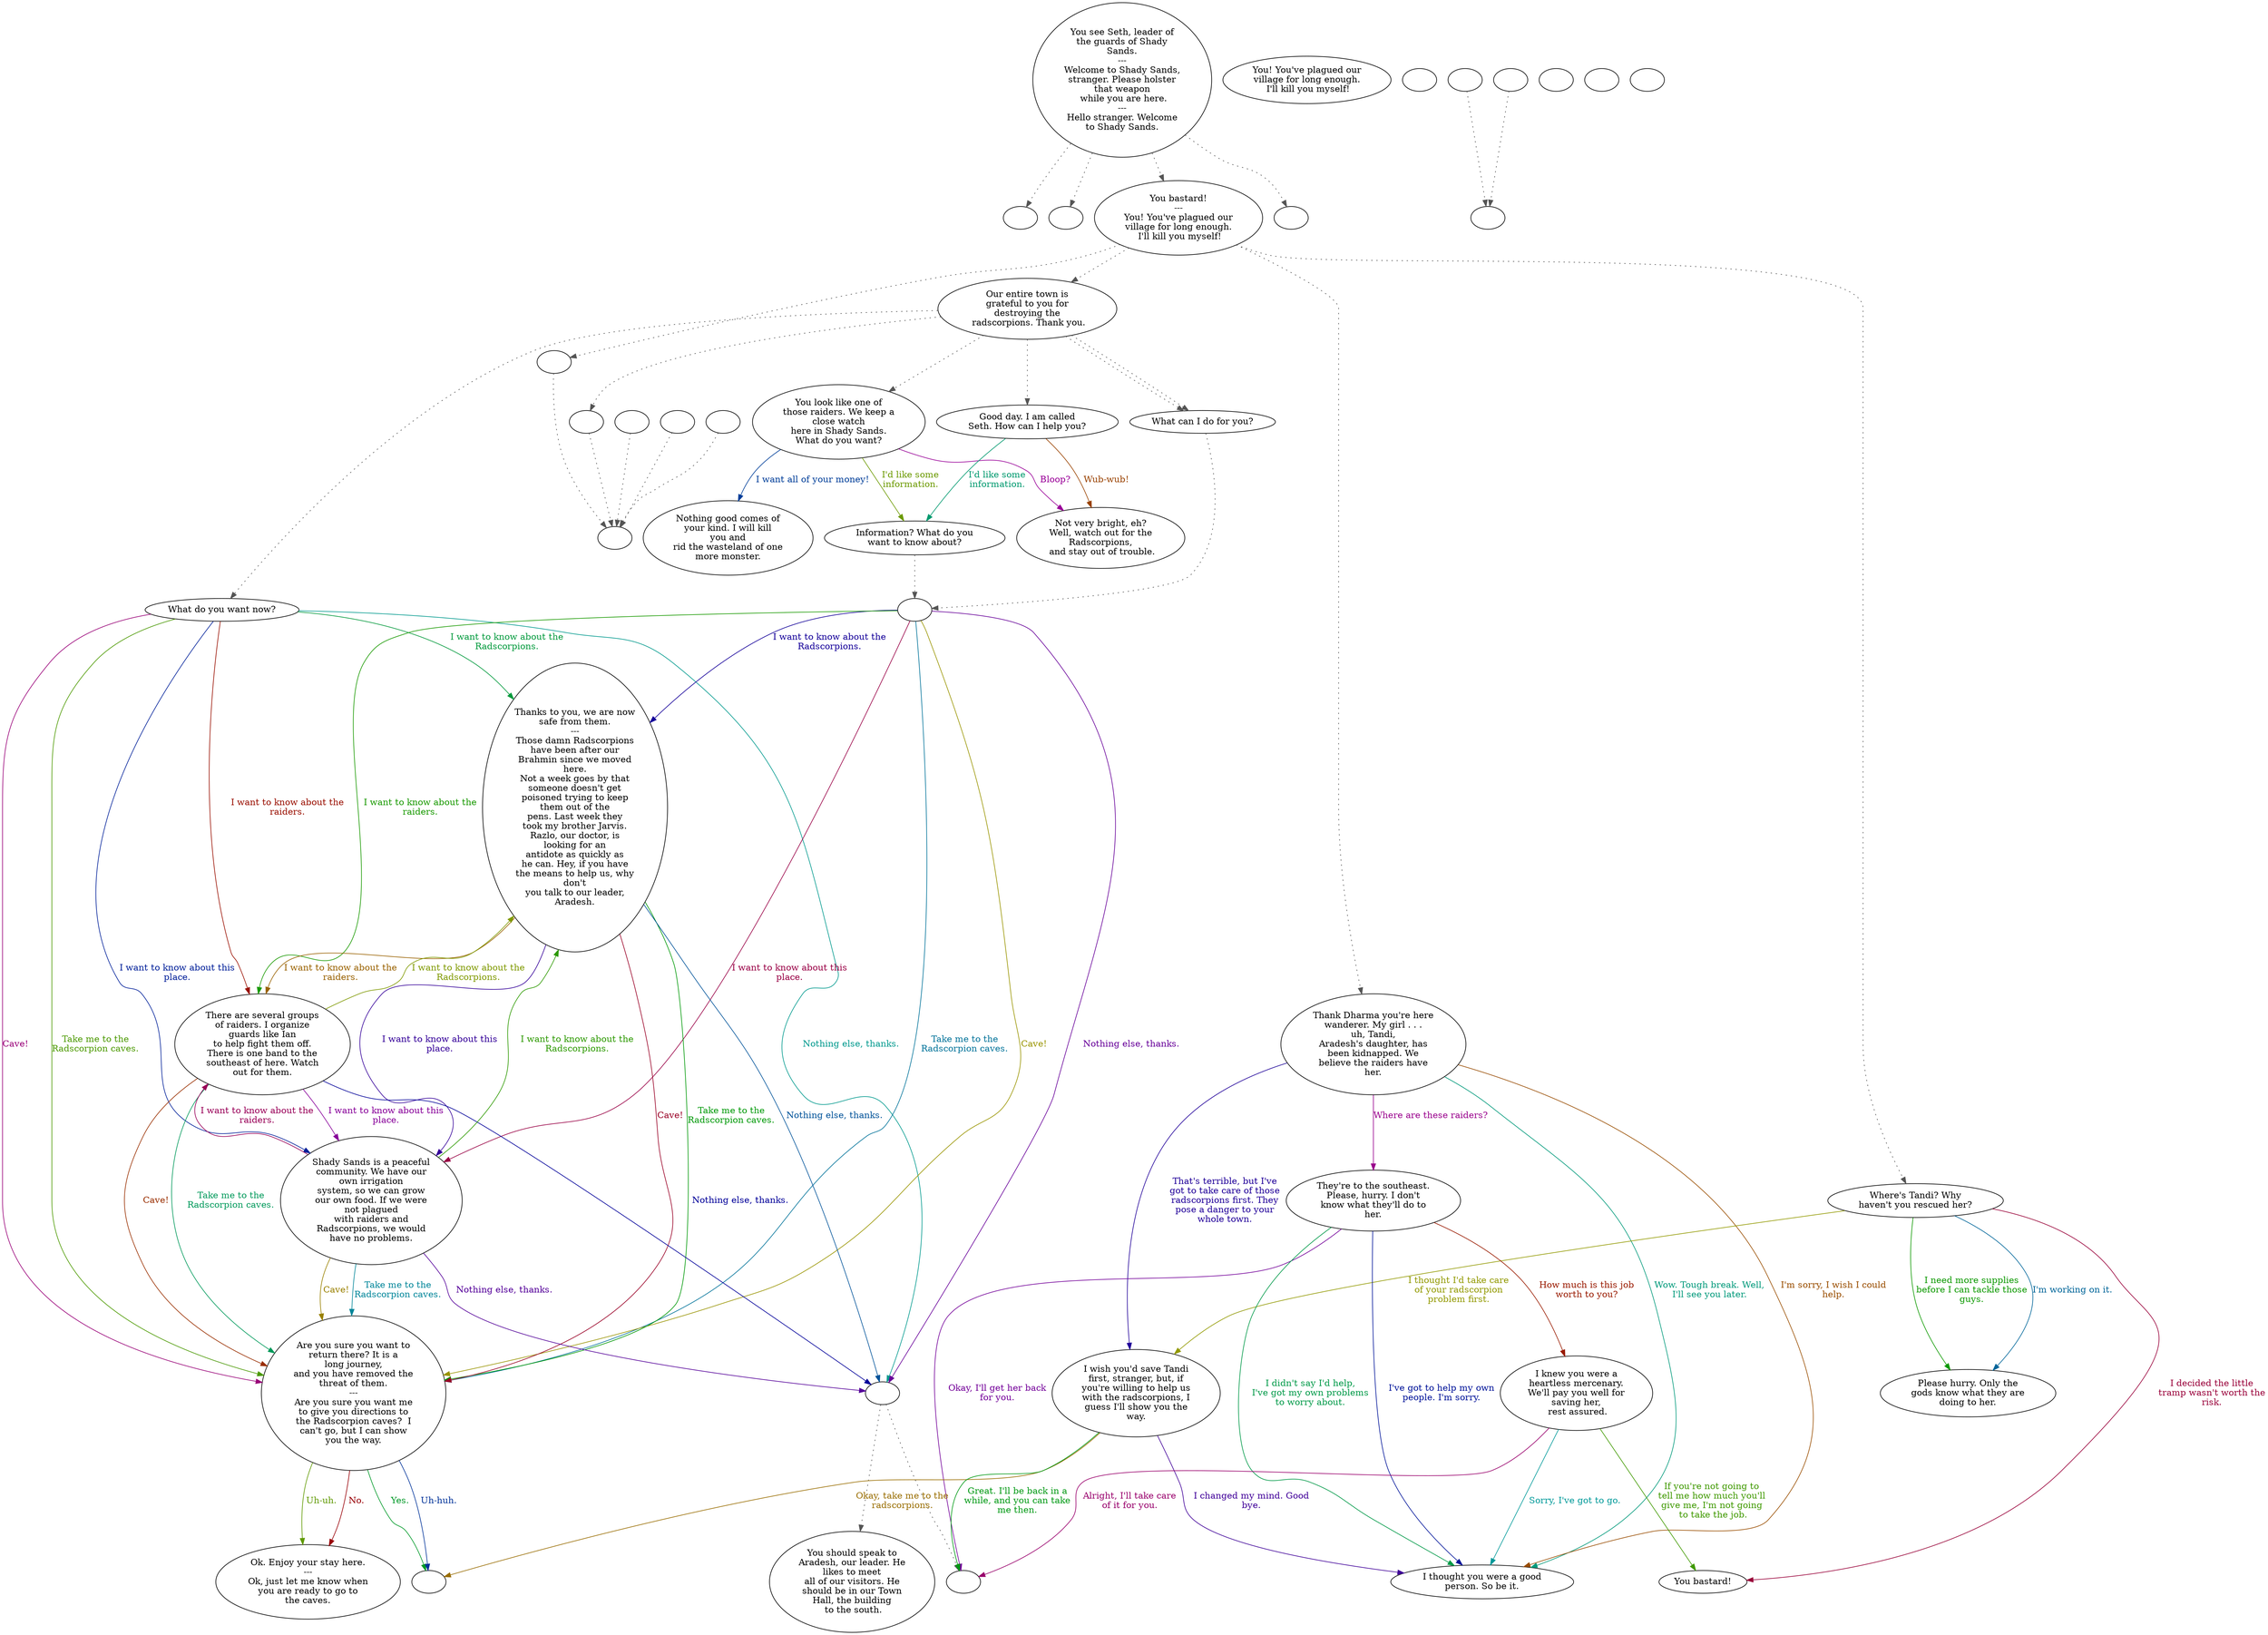 digraph SETH {
  "start" [style=filled       fillcolor="#FFFFFF"       color="#000000"]
  "start" -> "combat_p_proc" [style=dotted color="#555555"]
  "start" -> "map_update_p_proc" [style=dotted color="#555555"]
  "start" -> "talk_p_proc" [style=dotted color="#555555"]
  "start" -> "destroy_p_proc" [style=dotted color="#555555"]
  "start" [label="You see Seth, leader of\nthe guards of Shady\nSands.\n---\nWelcome to Shady Sands,\nstranger. Please holster\nthat weapon\n while you are here.\n---\nHello stranger. Welcome\nto Shady Sands."]
  "combat_p_proc" [style=filled       fillcolor="#FFFFFF"       color="#000000"]
  "combat_p_proc" [label=""]
  "map_update_p_proc" [style=filled       fillcolor="#FFFFFF"       color="#000000"]
  "map_update_p_proc" [label=""]
  "talk_p_proc" [style=filled       fillcolor="#FFFFFF"       color="#000000"]
  "talk_p_proc" -> "get_reaction" [style=dotted color="#555555"]
  "talk_p_proc" -> "TanSeth00" [style=dotted color="#555555"]
  "talk_p_proc" -> "TanSeth01" [style=dotted color="#555555"]
  "talk_p_proc" -> "pick_start" [style=dotted color="#555555"]
  "talk_p_proc" [label="You bastard!\n---\nYou! You've plagued our\nvillage for long enough.\n I'll kill you myself!"]
  "destroy_p_proc" [style=filled       fillcolor="#FFFFFF"       color="#000000"]
  "destroy_p_proc" [label=""]
  "travel" [style=filled       fillcolor="#FFFFFF"       color="#000000"]
  "travel" [label=""]
  "no_travel" [style=filled       fillcolor="#FFFFFF"       color="#000000"]
  "no_travel" [label="Ok. Enjoy your stay here.\n---\nOk, just let me know when\nyou are ready to go to\nthe caves."]
  "pick_start" [style=filled       fillcolor="#FFFFFF"       color="#000000"]
  "pick_start" -> "Seth04" [style=dotted color="#555555"]
  "pick_start" -> "Seth05" [style=dotted color="#555555"]
  "pick_start" -> "BigUpReact" [style=dotted color="#555555"]
  "pick_start" -> "Seth07" [style=dotted color="#555555"]
  "pick_start" -> "Seth09" [style=dotted color="#555555"]
  "pick_start" -> "Seth07" [style=dotted color="#555555"]
  "pick_start" [label="Our entire town is\ngrateful to you for\ndestroying the\n radscorpions. Thank you."]
  "Seth01" [style=filled       fillcolor="#FFFFFF"       color="#000000"]
  "Seth01" [label="You! You've plagued our\nvillage for long enough.\n I'll kill you myself!"]
  "Seth02" [style=filled       fillcolor="#FFFFFF"       color="#000000"]
  "Seth02" [label="Nothing good comes of\nyour kind. I will kill\nyou and\nrid the wasteland of one\nmore monster."]
  "Seth03" [style=filled       fillcolor="#FFFFFF"       color="#000000"]
  "Seth03" [label="Not very bright, eh?\nWell, watch out for the\nRadscorpions,\n and stay out of trouble."]
  "Seth04" [style=filled       fillcolor="#FFFFFF"       color="#000000"]
  "Seth04" [label="You look like one of\nthose raiders. We keep a\nclose watch\nhere in Shady Sands.\nWhat do you want?"]
  "Seth04" -> "Seth02" [label="I want all of your money!" color="#003E99" fontcolor="#003E99"]
  "Seth04" -> "Seth06" [label="I'd like some\ninformation." color="#6B9900" fontcolor="#6B9900"]
  "Seth04" -> "Seth03" [label="Bloop?" color="#990098" fontcolor="#990098"]
  "Seth05" [style=filled       fillcolor="#FFFFFF"       color="#000000"]
  "Seth05" [label="Good day. I am called\nSeth. How can I help you?"]
  "Seth05" -> "Seth06" [label="I'd like some\ninformation." color="#00996E" fontcolor="#00996E"]
  "Seth05" -> "Seth03" [label="Wub-wub!" color="#994100" fontcolor="#994100"]
  "Seth06" [style=filled       fillcolor="#FFFFFF"       color="#000000"]
  "Seth06" -> "Seth08" [style=dotted color="#555555"]
  "Seth06" [label="Information? What do you\nwant to know about?"]
  "Seth07" [style=filled       fillcolor="#FFFFFF"       color="#000000"]
  "Seth07" -> "Seth08" [style=dotted color="#555555"]
  "Seth07" [label="What can I do for you?"]
  "Seth08" [style=filled       fillcolor="#FFFFFF"       color="#000000"]
  "Seth08" [label=""]
  "Seth08" -> "Seth10" [label="I want to know about the\nRadscorpions." color="#140099" fontcolor="#140099"]
  "Seth08" -> "Seth11" [label="I want to know about the\nraiders." color="#189900" fontcolor="#189900"]
  "Seth08" -> "Seth12" [label="I want to know about this\nplace." color="#990045" fontcolor="#990045"]
  "Seth08" -> "Seth13" [label="Take me to the\nRadscorpion caves." color="#007299" fontcolor="#007299"]
  "Seth08" -> "Seth13" [label="Cave!" color="#999400" fontcolor="#999400"]
  "Seth08" -> "Seth08a" [label="Nothing else, thanks." color="#670099" fontcolor="#670099"]
  "Seth08a" [style=filled       fillcolor="#FFFFFF"       color="#000000"]
  "Seth08a" -> "Seth14" [style=dotted color="#555555"]
  "Seth08a" -> "Sethend" [style=dotted color="#555555"]
  "Seth08a" [label=""]
  "Seth09" [style=filled       fillcolor="#FFFFFF"       color="#000000"]
  "Seth09" [label="What do you want now?"]
  "Seth09" -> "Seth10" [label="I want to know about the\nRadscorpions." color="#00993B" fontcolor="#00993B"]
  "Seth09" -> "Seth11" [label="I want to know about the\nraiders." color="#990E00" fontcolor="#990E00"]
  "Seth09" -> "Seth12" [label="I want to know about this\nplace." color="#001F99" fontcolor="#001F99"]
  "Seth09" -> "Seth13" [label="Take me to the\nRadscorpion caves." color="#4B9900" fontcolor="#4B9900"]
  "Seth09" -> "Seth13" [label="Cave!" color="#990078" fontcolor="#990078"]
  "Seth09" -> "Seth08a" [label="Nothing else, thanks." color="#00998D" fontcolor="#00998D"]
  "Seth10" [style=filled       fillcolor="#FFFFFF"       color="#000000"]
  "Seth10" [label="Thanks to you, we are now\nsafe from them.\n---\nThose damn Radscorpions\nhave been after our\nBrahmin since we moved\nhere.\nNot a week goes by that\nsomeone doesn't get\npoisoned trying to keep\nthem out of the\npens. Last week they\ntook my brother Jarvis.\nRazlo, our doctor, is\nlooking for an\nantidote as quickly as\nhe can. Hey, if you have\nthe means to help us, why\ndon't\nyou talk to our leader,\nAradesh."]
  "Seth10" -> "Seth11" [label="I want to know about the\nraiders." color="#996100" fontcolor="#996100"]
  "Seth10" -> "Seth12" [label="I want to know about this\nplace." color="#340099" fontcolor="#340099"]
  "Seth10" -> "Seth13" [label="Take me to the\nRadscorpion caves." color="#009907" fontcolor="#009907"]
  "Seth10" -> "Seth13" [label="Cave!" color="#990025" fontcolor="#990025"]
  "Seth10" -> "Seth08a" [label="Nothing else, thanks." color="#005299" fontcolor="#005299"]
  "Seth11" [style=filled       fillcolor="#FFFFFF"       color="#000000"]
  "Seth11" [label="There are several groups\nof raiders. I organize\nguards like Ian\nto help fight them off.\nThere is one band to the\nsoutheast of here. Watch\nout for them."]
  "Seth11" -> "Seth10" [label="I want to know about the\nRadscorpions." color="#7F9900" fontcolor="#7F9900"]
  "Seth11" -> "Seth12" [label="I want to know about this\nplace." color="#870099" fontcolor="#870099"]
  "Seth11" -> "Seth13" [label="Take me to the\nRadscorpion caves." color="#00995A" fontcolor="#00995A"]
  "Seth11" -> "Seth13" [label="Cave!" color="#992E00" fontcolor="#992E00"]
  "Seth11" -> "Seth08a" [label="Nothing else, thanks." color="#010099" fontcolor="#010099"]
  "Seth12" [style=filled       fillcolor="#FFFFFF"       color="#000000"]
  "Seth12" [label="Shady Sands is a peaceful\ncommunity. We have our\nown irrigation\nsystem, so we can grow\nour own food. If we were\nnot plagued\nwith raiders and\nRadscorpions, we would\nhave no problems."]
  "Seth12" -> "Seth10" [label="I want to know about the\nRadscorpions." color="#2C9900" fontcolor="#2C9900"]
  "Seth12" -> "Seth11" [label="I want to know about the\nraiders." color="#990058" fontcolor="#990058"]
  "Seth12" -> "Seth13" [label="Take me to the\nRadscorpion caves." color="#008599" fontcolor="#008599"]
  "Seth12" -> "Seth13" [label="Cave!" color="#998000" fontcolor="#998000"]
  "Seth12" -> "Seth08a" [label="Nothing else, thanks." color="#540099" fontcolor="#540099"]
  "Seth13" [style=filled       fillcolor="#FFFFFF"       color="#000000"]
  "Seth13" [label="Are you sure you want to\nreturn there? It is a\nlong journey,\nand you have removed the\nthreat of them.\n---\nAre you sure you want me\nto give you directions to\nthe Radscorpion caves?  I\ncan't go, but I can show\nyou the way."]
  "Seth13" -> "travel" [label="Yes." color="#009927" fontcolor="#009927"]
  "Seth13" -> "no_travel" [label="No." color="#990006" fontcolor="#990006"]
  "Seth13" -> "travel" [label="Uh-huh." color="#003299" fontcolor="#003299"]
  "Seth13" -> "no_travel" [label="Uh-uh." color="#5F9900" fontcolor="#5F9900"]
  "Seth14" [style=filled       fillcolor="#FFFFFF"       color="#000000"]
  "Seth14" [label="You should speak to\nAradesh, our leader. He\nlikes to meet\nall of our visitors. He\nshould be in our Town\nHall, the building\n to the south."]
  "Sethend" [style=filled       fillcolor="#FFFFFF"       color="#000000"]
  "Sethend" [label=""]
  "TanSeth00" [style=filled       fillcolor="#FFFFFF"       color="#000000"]
  "TanSeth00" [label="Thank Dharma you're here\nwanderer. My girl . . .\nuh, Tandi,\nAradesh's daughter, has\nbeen kidnapped. We\nbelieve the raiders have\nher."]
  "TanSeth00" -> "TanSeth03" [label="Where are these raiders?" color="#99008C" fontcolor="#99008C"]
  "TanSeth00" -> "TanSeth02" [label="Wow. Tough break. Well,\nI'll see you later." color="#00997A" fontcolor="#00997A"]
  "TanSeth00" -> "TanSeth02" [label="I'm sorry, I wish I could\nhelp." color="#994D00" fontcolor="#994D00"]
  "TanSeth00" -> "TanSeth07" [label="That's terrible, but I've\ngot to take care of those\nradscorpions first. They\npose a danger to your\nwhole town." color="#200099" fontcolor="#200099"]
  "TanSeth01" [style=filled       fillcolor="#FFFFFF"       color="#000000"]
  "TanSeth01" [label="Where's Tandi? Why\nhaven't you rescued her?"]
  "TanSeth01" -> "TanSeth06" [label="I need more supplies\nbefore I can tackle those\nguys." color="#0C9900" fontcolor="#0C9900"]
  "TanSeth01" -> "TanSeth05" [label="I decided the little\ntramp wasn't worth the\nrisk." color="#990039" fontcolor="#990039"]
  "TanSeth01" -> "TanSeth06" [label="I'm working on it." color="#006599" fontcolor="#006599"]
  "TanSeth01" -> "TanSeth07" [label="I thought I'd take care\nof your radscorpion\nproblem first." color="#929900" fontcolor="#929900"]
  "TanSeth02" [style=filled       fillcolor="#FFFFFF"       color="#000000"]
  "TanSeth02" [label="I thought you were a good\nperson. So be it."]
  "TanSeth03" [style=filled       fillcolor="#FFFFFF"       color="#000000"]
  "TanSeth03" [label="They're to the southeast.\nPlease, hurry. I don't\nknow what they'll do to\nher."]
  "TanSeth03" -> "Sethend" [label="Okay, I'll get her back\nfor you." color="#730099" fontcolor="#730099"]
  "TanSeth03" -> "TanSeth02" [label="I didn't say I'd help,\nI've got my own problems\nto worry about." color="#009947" fontcolor="#009947"]
  "TanSeth03" -> "TanSeth04" [label="How much is this job\nworth to you?" color="#991A00" fontcolor="#991A00"]
  "TanSeth03" -> "TanSeth02" [label="I've got to help my own\npeople. I'm sorry." color="#001399" fontcolor="#001399"]
  "TanSeth04" [style=filled       fillcolor="#FFFFFF"       color="#000000"]
  "TanSeth04" [label="I knew you were a\nheartless mercenary.\nWe'll pay you well for\nsaving her,\n rest assured."]
  "TanSeth04" -> "TanSeth05" [label="If you're not going to\ntell me how much you'll\ngive me, I'm not going\n to take the job." color="#3F9900" fontcolor="#3F9900"]
  "TanSeth04" -> "Sethend" [label="Alright, I'll take care\nof it for you." color="#99006C" fontcolor="#99006C"]
  "TanSeth04" -> "TanSeth02" [label="Sorry, I've got to go." color="#009999" fontcolor="#009999"]
  "TanSeth05" [style=filled       fillcolor="#FFFFFF"       color="#000000"]
  "TanSeth05" [label="You bastard!"]
  "TanSeth06" [style=filled       fillcolor="#FFFFFF"       color="#000000"]
  "TanSeth06" [label="Please hurry. Only the\ngods know what they are\ndoing to her."]
  "TanSeth07" [style=filled       fillcolor="#FFFFFF"       color="#000000"]
  "TanSeth07" [label="I wish you'd save Tandi\nfirst, stranger, but, if\nyou're willing to help us\nwith the radscorpions, I\nguess I'll show you the\nway."]
  "TanSeth07" -> "travel" [label="Okay, take me to the\nradscorpions." color="#996D00" fontcolor="#996D00"]
  "TanSeth07" -> "TanSeth02" [label="I changed my mind. Good\nbye." color="#400099" fontcolor="#400099"]
  "TanSeth07" -> "Sethend" [label="Great. I'll be back in a\nwhile, and you can take\nme then." color="#009913" fontcolor="#009913"]
  "sleeping" [style=filled       fillcolor="#FFFFFF"       color="#000000"]
  "sleeping" [label=""]
  "get_reaction" [style=filled       fillcolor="#FFFFFF"       color="#000000"]
  "get_reaction" -> "ReactToLevel" [style=dotted color="#555555"]
  "get_reaction" [label=""]
  "ReactToLevel" [style=filled       fillcolor="#FFFFFF"       color="#000000"]
  "ReactToLevel" [label=""]
  "LevelToReact" [style=filled       fillcolor="#FFFFFF"       color="#000000"]
  "LevelToReact" [label=""]
  "UpReact" [style=filled       fillcolor="#FFFFFF"       color="#000000"]
  "UpReact" -> "ReactToLevel" [style=dotted color="#555555"]
  "UpReact" [label=""]
  "DownReact" [style=filled       fillcolor="#FFFFFF"       color="#000000"]
  "DownReact" -> "ReactToLevel" [style=dotted color="#555555"]
  "DownReact" [label=""]
  "BottomReact" [style=filled       fillcolor="#FFFFFF"       color="#000000"]
  "BottomReact" [label=""]
  "TopReact" [style=filled       fillcolor="#FFFFFF"       color="#000000"]
  "TopReact" [label=""]
  "BigUpReact" [style=filled       fillcolor="#FFFFFF"       color="#000000"]
  "BigUpReact" -> "ReactToLevel" [style=dotted color="#555555"]
  "BigUpReact" [label=""]
  "BigDownReact" [style=filled       fillcolor="#FFFFFF"       color="#000000"]
  "BigDownReact" -> "ReactToLevel" [style=dotted color="#555555"]
  "BigDownReact" [label=""]
  "UpReactLevel" [style=filled       fillcolor="#FFFFFF"       color="#000000"]
  "UpReactLevel" -> "LevelToReact" [style=dotted color="#555555"]
  "UpReactLevel" [label=""]
  "DownReactLevel" [style=filled       fillcolor="#FFFFFF"       color="#000000"]
  "DownReactLevel" -> "LevelToReact" [style=dotted color="#555555"]
  "DownReactLevel" [label=""]
  "Goodbyes" [style=filled       fillcolor="#FFFFFF"       color="#000000"]
  "Goodbyes" [label=""]
}